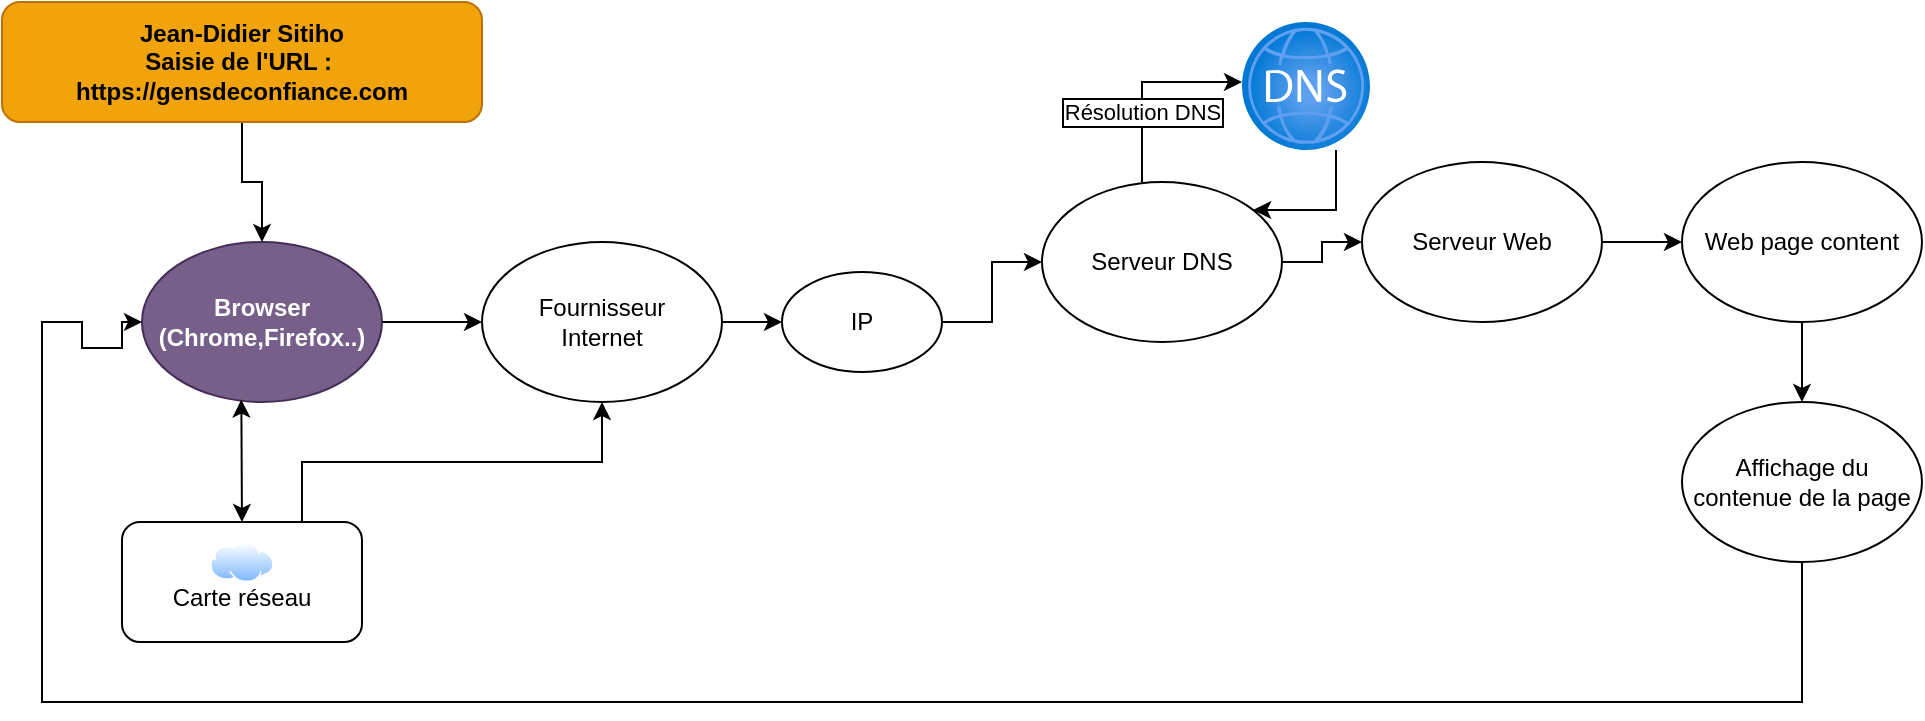 <mxfile version="24.4.13" type="github">
  <diagram name="Page-1" id="CNyWRxIXYyMBjOzjAjli">
    <mxGraphModel dx="2074" dy="1114" grid="1" gridSize="10" guides="1" tooltips="1" connect="1" arrows="1" fold="1" page="1" pageScale="1" pageWidth="1100" pageHeight="850" math="0" shadow="0">
      <root>
        <mxCell id="0" />
        <mxCell id="1" parent="0" />
        <mxCell id="ciEMd0aqTJuohbr5YmBl-50" value="" style="group" vertex="1" connectable="0" parent="1">
          <mxGeometry x="70" y="250" width="959.99" height="350" as="geometry" />
        </mxCell>
        <mxCell id="ciEMd0aqTJuohbr5YmBl-5" style="edgeStyle=orthogonalEdgeStyle;rounded=0;orthogonalLoop=1;jettySize=auto;html=1;exitX=0.5;exitY=1;exitDx=0;exitDy=0;entryX=0.5;entryY=0;entryDx=0;entryDy=0;" edge="1" parent="ciEMd0aqTJuohbr5YmBl-50" source="ciEMd0aqTJuohbr5YmBl-1" target="ciEMd0aqTJuohbr5YmBl-3">
          <mxGeometry relative="1" as="geometry" />
        </mxCell>
        <mxCell id="ciEMd0aqTJuohbr5YmBl-1" value="&lt;div&gt;&lt;b&gt;Jean-Didier Sitiho&lt;br&gt;&lt;/b&gt;&lt;/div&gt;&lt;div&gt;&lt;b&gt;Saisie de l&#39;URL :&amp;nbsp;&lt;/b&gt;&lt;/div&gt;&lt;div&gt;&lt;b&gt;https://gensdeconfiance.com&lt;br&gt;&lt;/b&gt;&lt;/div&gt;" style="rounded=1;whiteSpace=wrap;html=1;fillColor=#f0a30a;fontColor=#000000;strokeColor=#BD7000;" vertex="1" parent="ciEMd0aqTJuohbr5YmBl-50">
          <mxGeometry width="240" height="60" as="geometry" />
        </mxCell>
        <mxCell id="ciEMd0aqTJuohbr5YmBl-8" style="edgeStyle=orthogonalEdgeStyle;rounded=0;orthogonalLoop=1;jettySize=auto;html=1;exitX=0.5;exitY=1;exitDx=0;exitDy=0;entryX=0.5;entryY=1;entryDx=0;entryDy=0;" edge="1" parent="ciEMd0aqTJuohbr5YmBl-50" source="ciEMd0aqTJuohbr5YmBl-3" target="ciEMd0aqTJuohbr5YmBl-3">
          <mxGeometry relative="1" as="geometry" />
        </mxCell>
        <mxCell id="ciEMd0aqTJuohbr5YmBl-15" style="edgeStyle=orthogonalEdgeStyle;rounded=0;orthogonalLoop=1;jettySize=auto;html=1;exitX=1;exitY=0.5;exitDx=0;exitDy=0;" edge="1" parent="ciEMd0aqTJuohbr5YmBl-50" source="ciEMd0aqTJuohbr5YmBl-3" target="ciEMd0aqTJuohbr5YmBl-13">
          <mxGeometry relative="1" as="geometry" />
        </mxCell>
        <mxCell id="ciEMd0aqTJuohbr5YmBl-3" value="&lt;div&gt;&lt;b&gt;Browser&lt;/b&gt;&lt;/div&gt;&lt;div&gt;&lt;b&gt;(Chrome,Firefox..)&lt;br&gt;&lt;/b&gt;&lt;/div&gt;" style="ellipse;whiteSpace=wrap;html=1;fillColor=#76608a;strokeColor=#432D57;fontColor=#ffffff;" vertex="1" parent="ciEMd0aqTJuohbr5YmBl-50">
          <mxGeometry x="69.99" y="120" width="120" height="80" as="geometry" />
        </mxCell>
        <mxCell id="ciEMd0aqTJuohbr5YmBl-30" style="edgeStyle=orthogonalEdgeStyle;rounded=0;orthogonalLoop=1;jettySize=auto;html=1;exitX=0.75;exitY=0;exitDx=0;exitDy=0;" edge="1" parent="ciEMd0aqTJuohbr5YmBl-50" source="ciEMd0aqTJuohbr5YmBl-6" target="ciEMd0aqTJuohbr5YmBl-13">
          <mxGeometry relative="1" as="geometry" />
        </mxCell>
        <mxCell id="ciEMd0aqTJuohbr5YmBl-6" value="&lt;div&gt;&lt;br&gt;&lt;/div&gt;&lt;div&gt;Carte réseau&lt;/div&gt;" style="rounded=1;whiteSpace=wrap;html=1;" vertex="1" parent="ciEMd0aqTJuohbr5YmBl-50">
          <mxGeometry x="59.99" y="260" width="120" height="60" as="geometry" />
        </mxCell>
        <mxCell id="ciEMd0aqTJuohbr5YmBl-7" value="" style="image;aspect=fixed;perimeter=ellipsePerimeter;html=1;align=center;shadow=0;dashed=0;spacingTop=3;image=img/lib/active_directory/internet_cloud.svg;" vertex="1" parent="ciEMd0aqTJuohbr5YmBl-50">
          <mxGeometry x="104.12" y="270" width="31.75" height="20" as="geometry" />
        </mxCell>
        <mxCell id="ciEMd0aqTJuohbr5YmBl-18" style="edgeStyle=orthogonalEdgeStyle;rounded=0;orthogonalLoop=1;jettySize=auto;html=1;" edge="1" parent="ciEMd0aqTJuohbr5YmBl-50" source="ciEMd0aqTJuohbr5YmBl-13">
          <mxGeometry relative="1" as="geometry">
            <mxPoint x="389.99" y="160" as="targetPoint" />
          </mxGeometry>
        </mxCell>
        <mxCell id="ciEMd0aqTJuohbr5YmBl-13" value="&lt;div&gt;Fournisseur&lt;/div&gt;&lt;div&gt;Internet&lt;br&gt; &lt;/div&gt;" style="ellipse;whiteSpace=wrap;html=1;" vertex="1" parent="ciEMd0aqTJuohbr5YmBl-50">
          <mxGeometry x="240" y="120" width="120" height="80" as="geometry" />
        </mxCell>
        <mxCell id="ciEMd0aqTJuohbr5YmBl-20" style="edgeStyle=orthogonalEdgeStyle;rounded=0;orthogonalLoop=1;jettySize=auto;html=1;exitX=1;exitY=0.5;exitDx=0;exitDy=0;entryX=0;entryY=0.5;entryDx=0;entryDy=0;" edge="1" parent="ciEMd0aqTJuohbr5YmBl-50" source="ciEMd0aqTJuohbr5YmBl-19" target="ciEMd0aqTJuohbr5YmBl-21">
          <mxGeometry relative="1" as="geometry">
            <mxPoint x="519.99" y="160.333" as="targetPoint" />
          </mxGeometry>
        </mxCell>
        <mxCell id="ciEMd0aqTJuohbr5YmBl-19" value="IP" style="ellipse;whiteSpace=wrap;html=1;" vertex="1" parent="ciEMd0aqTJuohbr5YmBl-50">
          <mxGeometry x="389.99" y="135" width="80" height="50" as="geometry" />
        </mxCell>
        <mxCell id="ciEMd0aqTJuohbr5YmBl-25" style="edgeStyle=orthogonalEdgeStyle;rounded=0;orthogonalLoop=1;jettySize=auto;html=1;exitX=1;exitY=0.5;exitDx=0;exitDy=0;" edge="1" parent="ciEMd0aqTJuohbr5YmBl-50" source="ciEMd0aqTJuohbr5YmBl-21" target="ciEMd0aqTJuohbr5YmBl-22">
          <mxGeometry relative="1" as="geometry" />
        </mxCell>
        <mxCell id="ciEMd0aqTJuohbr5YmBl-21" value="Serveur DNS" style="ellipse;whiteSpace=wrap;html=1;" vertex="1" parent="ciEMd0aqTJuohbr5YmBl-50">
          <mxGeometry x="519.99" y="90" width="120" height="80" as="geometry" />
        </mxCell>
        <mxCell id="ciEMd0aqTJuohbr5YmBl-26" style="edgeStyle=orthogonalEdgeStyle;rounded=0;orthogonalLoop=1;jettySize=auto;html=1;" edge="1" parent="ciEMd0aqTJuohbr5YmBl-50" source="ciEMd0aqTJuohbr5YmBl-22">
          <mxGeometry relative="1" as="geometry">
            <mxPoint x="839.99" y="120" as="targetPoint" />
          </mxGeometry>
        </mxCell>
        <mxCell id="ciEMd0aqTJuohbr5YmBl-22" value="&lt;div&gt;Serveur Web&lt;/div&gt;" style="ellipse;whiteSpace=wrap;html=1;" vertex="1" parent="ciEMd0aqTJuohbr5YmBl-50">
          <mxGeometry x="679.99" y="80" width="120" height="80" as="geometry" />
        </mxCell>
        <mxCell id="ciEMd0aqTJuohbr5YmBl-37" style="edgeStyle=orthogonalEdgeStyle;rounded=0;orthogonalLoop=1;jettySize=auto;html=1;exitX=0.5;exitY=1;exitDx=0;exitDy=0;entryX=0.5;entryY=0;entryDx=0;entryDy=0;" edge="1" parent="ciEMd0aqTJuohbr5YmBl-50" source="ciEMd0aqTJuohbr5YmBl-28" target="ciEMd0aqTJuohbr5YmBl-34">
          <mxGeometry relative="1" as="geometry" />
        </mxCell>
        <mxCell id="ciEMd0aqTJuohbr5YmBl-28" value="Web page content" style="ellipse;whiteSpace=wrap;html=1;" vertex="1" parent="ciEMd0aqTJuohbr5YmBl-50">
          <mxGeometry x="839.99" y="80" width="120" height="80" as="geometry" />
        </mxCell>
        <mxCell id="ciEMd0aqTJuohbr5YmBl-29" value="" style="endArrow=classic;startArrow=classic;html=1;rounded=0;exitX=0.5;exitY=0;exitDx=0;exitDy=0;entryX=0.414;entryY=0.985;entryDx=0;entryDy=0;entryPerimeter=0;" edge="1" parent="ciEMd0aqTJuohbr5YmBl-50" source="ciEMd0aqTJuohbr5YmBl-6" target="ciEMd0aqTJuohbr5YmBl-3">
          <mxGeometry width="50" height="50" relative="1" as="geometry">
            <mxPoint x="94.99" y="250" as="sourcePoint" />
            <mxPoint x="144.99" y="200" as="targetPoint" />
          </mxGeometry>
        </mxCell>
        <mxCell id="ciEMd0aqTJuohbr5YmBl-42" style="edgeStyle=orthogonalEdgeStyle;rounded=0;orthogonalLoop=1;jettySize=auto;html=1;exitX=0;exitY=1;exitDx=0;exitDy=0;entryX=0;entryY=0.5;entryDx=0;entryDy=0;" edge="1" parent="ciEMd0aqTJuohbr5YmBl-50" target="ciEMd0aqTJuohbr5YmBl-3">
          <mxGeometry relative="1" as="geometry">
            <mxPoint x="897.564" y="278.284" as="sourcePoint" />
            <mxPoint x="39.99" y="170" as="targetPoint" />
            <Array as="points">
              <mxPoint x="899.99" y="278" />
              <mxPoint x="899.99" y="350" />
              <mxPoint x="19.99" y="350" />
              <mxPoint x="19.99" y="160" />
              <mxPoint x="39.99" y="160" />
              <mxPoint x="39.99" y="173" />
              <mxPoint x="59.99" y="173" />
            </Array>
          </mxGeometry>
        </mxCell>
        <mxCell id="ciEMd0aqTJuohbr5YmBl-34" value="Affichage du contenue de la page" style="ellipse;whiteSpace=wrap;html=1;" vertex="1" parent="ciEMd0aqTJuohbr5YmBl-50">
          <mxGeometry x="839.99" y="200" width="120" height="80" as="geometry" />
        </mxCell>
        <mxCell id="ciEMd0aqTJuohbr5YmBl-48" style="edgeStyle=orthogonalEdgeStyle;rounded=0;orthogonalLoop=1;jettySize=auto;html=1;" edge="1" parent="ciEMd0aqTJuohbr5YmBl-50" source="ciEMd0aqTJuohbr5YmBl-43" target="ciEMd0aqTJuohbr5YmBl-21">
          <mxGeometry relative="1" as="geometry">
            <mxPoint x="637.35" y="104.4" as="targetPoint" />
            <mxPoint x="666.63" y="74" as="sourcePoint" />
            <Array as="points">
              <mxPoint x="666.99" y="104" />
            </Array>
          </mxGeometry>
        </mxCell>
        <mxCell id="ciEMd0aqTJuohbr5YmBl-43" value="" style="image;aspect=fixed;html=1;points=[];align=center;fontSize=12;image=img/lib/azure2/networking/DNS_Zones.svg;" vertex="1" parent="ciEMd0aqTJuohbr5YmBl-50">
          <mxGeometry x="619.99" y="10" width="64" height="64" as="geometry" />
        </mxCell>
        <mxCell id="ciEMd0aqTJuohbr5YmBl-45" style="edgeStyle=orthogonalEdgeStyle;rounded=0;orthogonalLoop=1;jettySize=auto;html=1;exitX=0.5;exitY=0;exitDx=0;exitDy=0;entryX=0;entryY=0.469;entryDx=0;entryDy=0;entryPerimeter=0;" edge="1" parent="ciEMd0aqTJuohbr5YmBl-50" target="ciEMd0aqTJuohbr5YmBl-43">
          <mxGeometry relative="1" as="geometry">
            <mxPoint x="569.99" y="90" as="sourcePoint" />
            <mxPoint x="599.99" y="40" as="targetPoint" />
            <Array as="points">
              <mxPoint x="569.99" y="40" />
            </Array>
          </mxGeometry>
        </mxCell>
        <mxCell id="ciEMd0aqTJuohbr5YmBl-46" value="&lt;div&gt;Résolution DNS&lt;/div&gt;" style="edgeLabel;html=1;align=center;verticalAlign=middle;resizable=0;points=[];labelBorderColor=#000000;" vertex="1" connectable="0" parent="ciEMd0aqTJuohbr5YmBl-45">
          <mxGeometry x="-0.292" relative="1" as="geometry">
            <mxPoint as="offset" />
          </mxGeometry>
        </mxCell>
      </root>
    </mxGraphModel>
  </diagram>
</mxfile>
